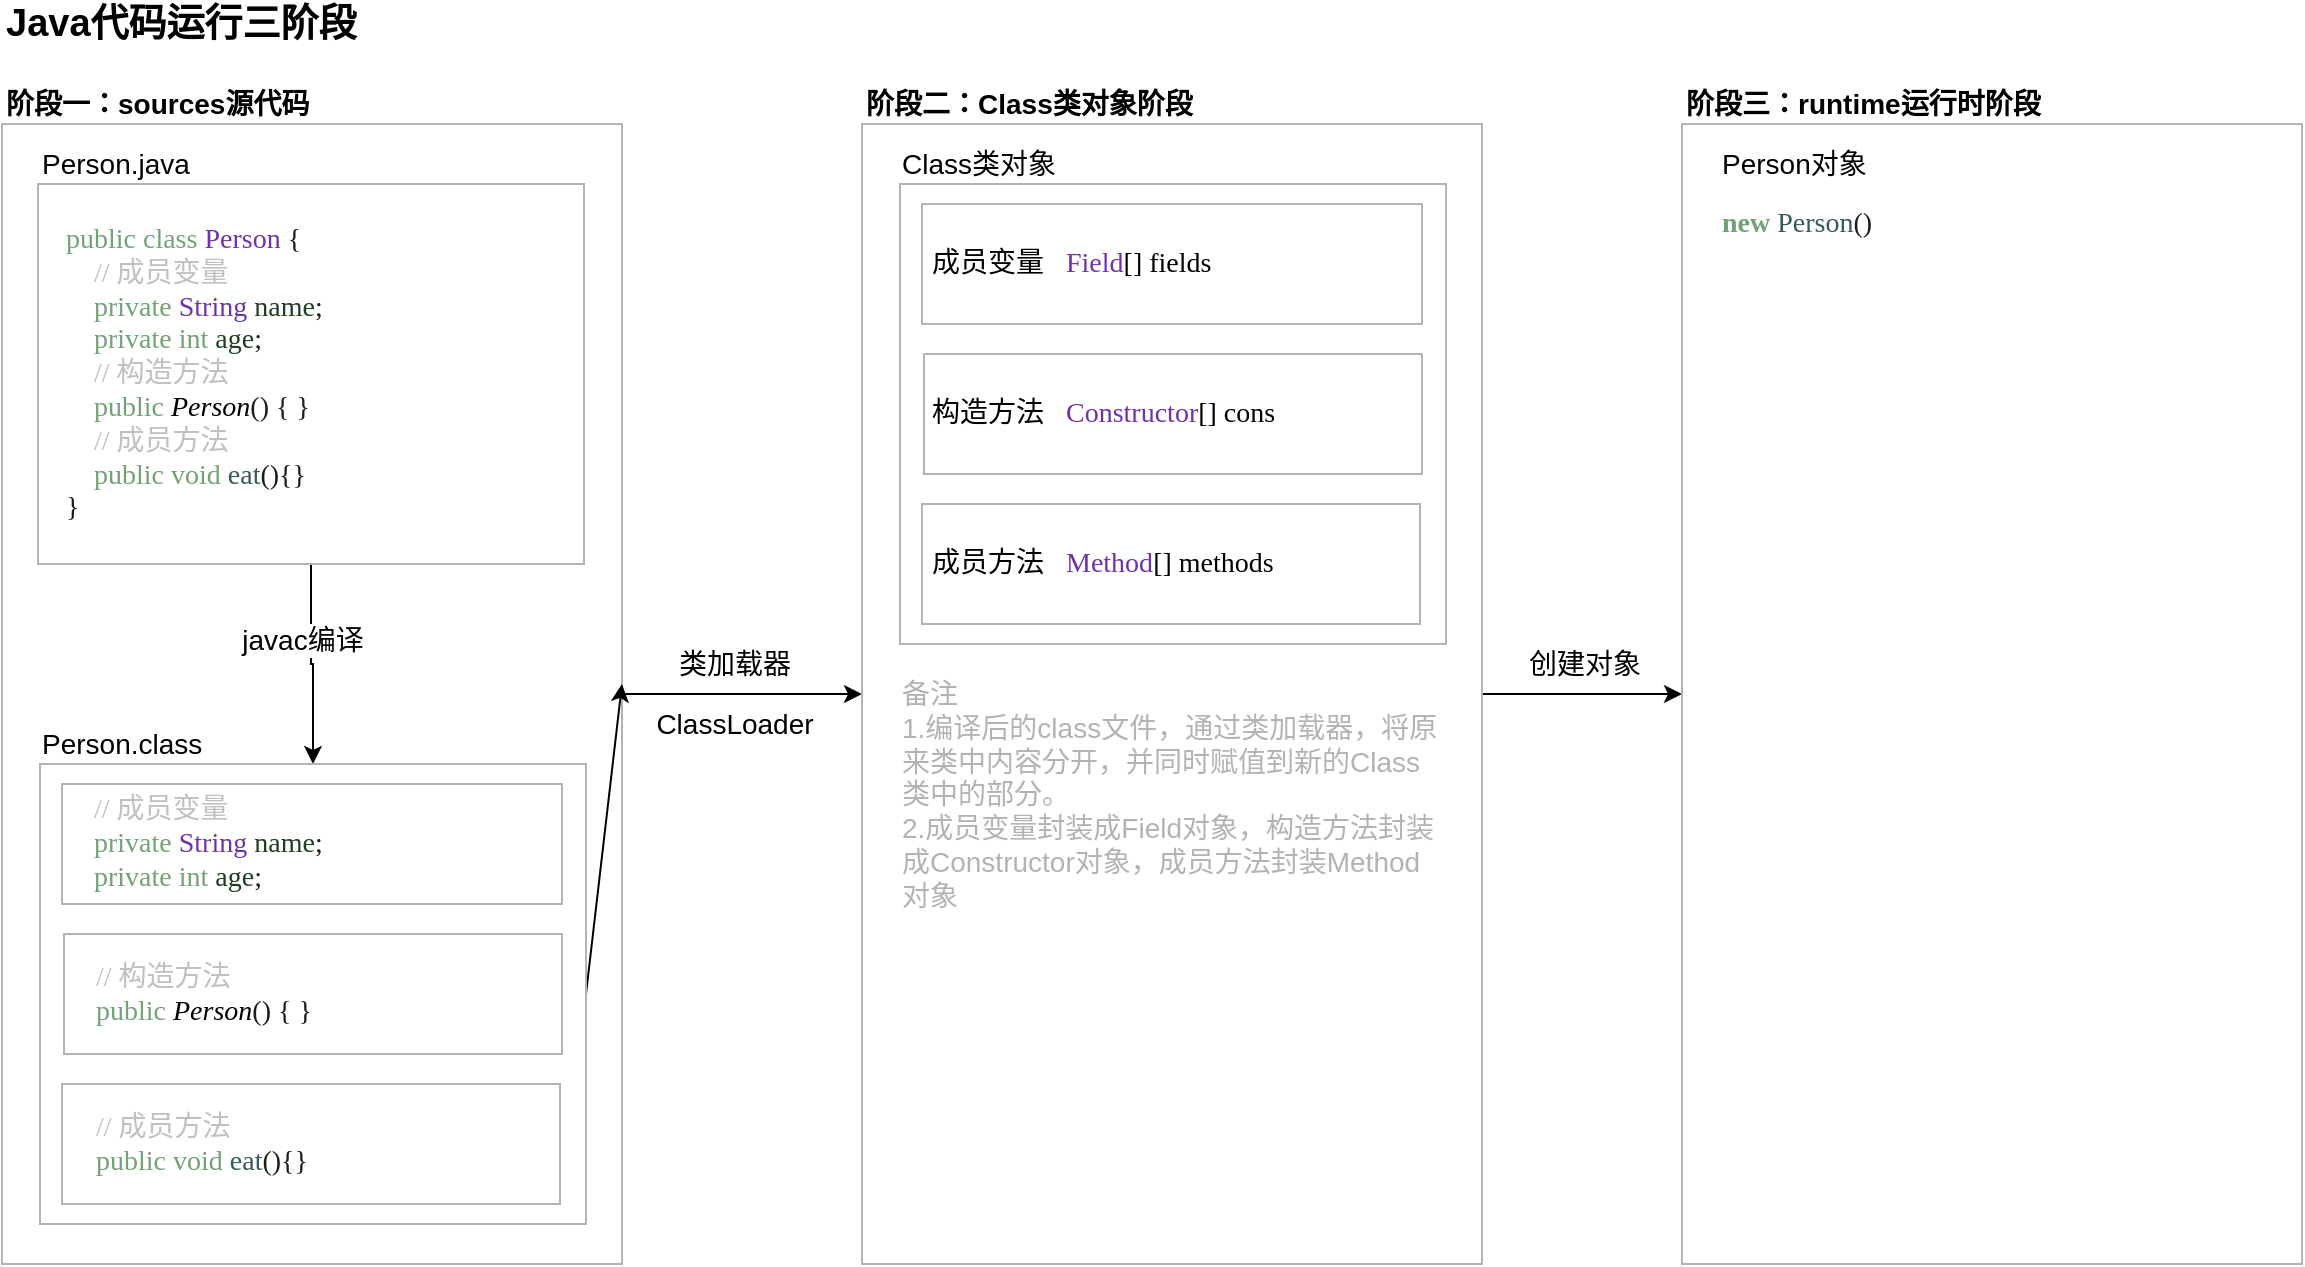<mxfile version="11.1.1" type="device"><diagram id="FZVu2wg9QMTPFfJLdTSy" name="第 1 页"><mxGraphModel dx="1106" dy="786" grid="1" gridSize="10" guides="1" tooltips="1" connect="1" arrows="1" fold="1" page="1" pageScale="1" pageWidth="827" pageHeight="1169" math="0" shadow="0"><root><mxCell id="0"/><mxCell id="1" parent="0"/><mxCell id="ngi_BOlg7ez8TXqF9BCR-2" value="Java代码运行三阶段" style="text;html=1;strokeColor=none;fillColor=none;align=left;verticalAlign=middle;whiteSpace=wrap;rounded=0;fontSize=19;fontStyle=1" vertex="1" parent="1"><mxGeometry x="20" y="20" width="190" height="20" as="geometry"/></mxCell><mxCell id="ngi_BOlg7ez8TXqF9BCR-29" style="edgeStyle=orthogonalEdgeStyle;rounded=0;orthogonalLoop=1;jettySize=auto;html=1;exitX=1;exitY=0.5;exitDx=0;exitDy=0;entryX=0;entryY=0.5;entryDx=0;entryDy=0;fontSize=14;" edge="1" parent="1" source="ngi_BOlg7ez8TXqF9BCR-3" target="ngi_BOlg7ez8TXqF9BCR-28"><mxGeometry relative="1" as="geometry"/></mxCell><mxCell id="ngi_BOlg7ez8TXqF9BCR-3" value="" style="rounded=0;whiteSpace=wrap;html=1;fontSize=19;align=left;strokeColor=#B3B3B3;" vertex="1" parent="1"><mxGeometry x="20" y="80" width="310" height="570" as="geometry"/></mxCell><mxCell id="ngi_BOlg7ez8TXqF9BCR-4" value="阶段一：sources源代码" style="text;html=1;strokeColor=none;fillColor=none;align=left;verticalAlign=middle;whiteSpace=wrap;rounded=0;fontSize=14;fontStyle=1" vertex="1" parent="1"><mxGeometry x="20" y="60" width="190" height="20" as="geometry"/></mxCell><mxCell id="ngi_BOlg7ez8TXqF9BCR-12" style="edgeStyle=orthogonalEdgeStyle;rounded=0;orthogonalLoop=1;jettySize=auto;html=1;exitX=0.5;exitY=1;exitDx=0;exitDy=0;fontSize=14;entryX=0.5;entryY=0;entryDx=0;entryDy=0;" edge="1" parent="1" source="ngi_BOlg7ez8TXqF9BCR-7" target="ngi_BOlg7ez8TXqF9BCR-15"><mxGeometry relative="1" as="geometry"/></mxCell><mxCell id="ngi_BOlg7ez8TXqF9BCR-13" value="javac编译" style="text;html=1;resizable=0;points=[];align=center;verticalAlign=middle;labelBackgroundColor=#ffffff;fontSize=14;" vertex="1" connectable="0" parent="ngi_BOlg7ez8TXqF9BCR-12"><mxGeometry y="6" relative="1" as="geometry"><mxPoint x="-5" y="-6" as="offset"/></mxGeometry></mxCell><mxCell id="ngi_BOlg7ez8TXqF9BCR-7" value="" style="rounded=0;whiteSpace=wrap;html=1;fontSize=19;align=left;strokeColor=#B3B3B3;" vertex="1" parent="1"><mxGeometry x="38" y="110" width="273" height="190" as="geometry"/></mxCell><mxCell id="ngi_BOlg7ez8TXqF9BCR-6" value="&lt;pre style=&quot;background-color: rgb(255 , 255 , 255) ; font-family: &amp;quot;menlo&amp;quot; ; font-size: 10.5pt&quot;&gt;&lt;span style=&quot;color: rgb(114 , 162 , 118)&quot;&gt;public class &lt;/span&gt;&lt;span style=&quot;color: #6f33a7&quot;&gt;Person &lt;/span&gt;&lt;span style=&quot;color: #1a1f16&quot;&gt;{&lt;br&gt;&lt;/span&gt;&lt;span style=&quot;color: #1a1f16&quot;&gt;    &lt;/span&gt;&lt;span style=&quot;color: #bdc2bf&quot;&gt;// 成员变量&lt;br&gt;&lt;/span&gt;&lt;span style=&quot;color: #bdc2bf&quot;&gt;    &lt;/span&gt;&lt;span style=&quot;color: rgb(114 , 162 , 118)&quot;&gt;private &lt;/span&gt;&lt;span style=&quot;color: #6f33a7&quot;&gt;String &lt;/span&gt;&lt;span style=&quot;color: #1e3f20&quot;&gt;name&lt;/span&gt;&lt;span style=&quot;color: #1a1f16&quot;&gt;;&lt;br&gt;&lt;/span&gt;&lt;span style=&quot;color: #1a1f16&quot;&gt;    &lt;/span&gt;&lt;span style=&quot;color: rgb(114 , 162 , 118)&quot;&gt;private int &lt;/span&gt;&lt;span style=&quot;color: #1e3f20&quot;&gt;age&lt;/span&gt;&lt;span style=&quot;color: #1a1f16&quot;&gt;;&lt;br&gt;&lt;/span&gt;&lt;span style=&quot;color: #1a1f16&quot;&gt;    &lt;/span&gt;&lt;span style=&quot;color: #bdc2bf&quot;&gt;// 构造方法&lt;br&gt;&lt;/span&gt;&lt;span style=&quot;color: #bdc2bf&quot;&gt;    &lt;/span&gt;&lt;span style=&quot;color: rgb(114 , 162 , 118)&quot;&gt;public &lt;/span&gt;&lt;span style=&quot;font-style: italic&quot;&gt;Person&lt;/span&gt;&lt;span style=&quot;color: #1a1f16&quot;&gt;() { }&lt;br&gt;&lt;/span&gt;&lt;span style=&quot;color: #1a1f16&quot;&gt;    &lt;/span&gt;&lt;span style=&quot;color: #bdc2bf&quot;&gt;// 成员方法&lt;br&gt;&lt;/span&gt;&lt;span style=&quot;color: #bdc2bf&quot;&gt;    &lt;/span&gt;&lt;span style=&quot;color: rgb(114 , 162 , 118)&quot;&gt;public void &lt;/span&gt;&lt;span style=&quot;color: #37595d&quot;&gt;eat&lt;/span&gt;&lt;span style=&quot;color: #1a1f16&quot;&gt;(){}&lt;br&gt;&lt;/span&gt;&lt;span style=&quot;color: #1a1f16&quot;&gt;}&lt;/span&gt;&lt;/pre&gt;" style="text;html=1;strokeColor=none;fillColor=none;align=left;verticalAlign=middle;whiteSpace=wrap;rounded=0;fontSize=14;fontStyle=0" vertex="1" parent="1"><mxGeometry x="50" y="120" width="250" height="170" as="geometry"/></mxCell><mxCell id="ngi_BOlg7ez8TXqF9BCR-8" value="Person.java" style="text;html=1;strokeColor=none;fillColor=none;align=left;verticalAlign=middle;whiteSpace=wrap;rounded=0;fontSize=14;fontStyle=0" vertex="1" parent="1"><mxGeometry x="38" y="90" width="190" height="20" as="geometry"/></mxCell><mxCell id="ngi_BOlg7ez8TXqF9BCR-11" value="Person.class" style="text;html=1;strokeColor=none;fillColor=none;align=left;verticalAlign=middle;whiteSpace=wrap;rounded=0;fontSize=14;fontStyle=0" vertex="1" parent="1"><mxGeometry x="38" y="380" width="102" height="20" as="geometry"/></mxCell><mxCell id="ngi_BOlg7ez8TXqF9BCR-36" style="rounded=0;orthogonalLoop=1;jettySize=auto;html=1;exitX=1;exitY=0.5;exitDx=0;exitDy=0;fontSize=14;" edge="1" parent="1" source="ngi_BOlg7ez8TXqF9BCR-15"><mxGeometry relative="1" as="geometry"><mxPoint x="330" y="360" as="targetPoint"/></mxGeometry></mxCell><mxCell id="ngi_BOlg7ez8TXqF9BCR-15" value="" style="rounded=0;whiteSpace=wrap;html=1;fontSize=19;align=left;strokeColor=#B3B3B3;" vertex="1" parent="1"><mxGeometry x="39" y="400" width="273" height="230" as="geometry"/></mxCell><mxCell id="ngi_BOlg7ez8TXqF9BCR-9" value="" style="rounded=0;whiteSpace=wrap;html=1;fontSize=19;align=left;strokeColor=#B3B3B3;" vertex="1" parent="1"><mxGeometry x="50" y="410" width="250" height="60" as="geometry"/></mxCell><mxCell id="ngi_BOlg7ez8TXqF9BCR-10" value="&lt;pre style=&quot;background-color: rgb(255 , 255 , 255) ; font-family: &amp;quot;menlo&amp;quot; ; font-size: 10.5pt&quot;&gt;&lt;span style=&quot;color: #bdc2bf&quot;&gt;    // 成员变量&lt;br&gt;&lt;/span&gt;&lt;span style=&quot;color: #bdc2bf&quot;&gt;    &lt;/span&gt;&lt;span style=&quot;color: rgb(114 , 162 , 118)&quot;&gt;private &lt;/span&gt;&lt;span style=&quot;color: #6f33a7&quot;&gt;String &lt;/span&gt;&lt;span style=&quot;color: #1e3f20&quot;&gt;name&lt;/span&gt;&lt;span style=&quot;color: #1a1f16&quot;&gt;;&lt;br&gt;&lt;/span&gt;&lt;span style=&quot;color: #1a1f16&quot;&gt;    &lt;/span&gt;&lt;span style=&quot;color: rgb(114 , 162 , 118)&quot;&gt;private int &lt;/span&gt;&lt;span style=&quot;color: #1e3f20&quot;&gt;age&lt;/span&gt;&lt;span style=&quot;color: #1a1f16&quot;&gt;;&lt;/span&gt;&lt;br&gt;&lt;/pre&gt;" style="text;html=1;strokeColor=none;fillColor=none;align=left;verticalAlign=middle;whiteSpace=wrap;rounded=0;fontSize=14;fontStyle=0" vertex="1" parent="1"><mxGeometry x="49.5" y="410" width="250" height="60" as="geometry"/></mxCell><mxCell id="ngi_BOlg7ez8TXqF9BCR-25" value="" style="rounded=0;whiteSpace=wrap;html=1;fontSize=19;align=left;strokeColor=#B3B3B3;" vertex="1" parent="1"><mxGeometry x="51" y="485" width="249" height="60" as="geometry"/></mxCell><mxCell id="ngi_BOlg7ez8TXqF9BCR-26" value="&lt;pre style=&quot;background-color: rgb(255 , 255 , 255) ; font-family: &amp;#34;menlo&amp;#34; ; font-size: 10.5pt&quot;&gt;&lt;span style=&quot;color: #1a1f16&quot;&gt;    &lt;/span&gt;&lt;span style=&quot;color: #bdc2bf&quot;&gt;// 构造方法&lt;br&gt;&lt;/span&gt;&lt;span style=&quot;color: #bdc2bf&quot;&gt;    &lt;/span&gt;&lt;span style=&quot;color: rgb(114 , 162 , 118)&quot;&gt;public &lt;/span&gt;&lt;span style=&quot;font-style: italic&quot;&gt;Person&lt;/span&gt;&lt;span style=&quot;color: #1a1f16&quot;&gt;() { }&lt;/span&gt;&lt;br&gt;&lt;/pre&gt;" style="text;html=1;strokeColor=none;fillColor=none;align=left;verticalAlign=middle;whiteSpace=wrap;rounded=0;fontSize=14;fontStyle=0" vertex="1" parent="1"><mxGeometry x="51" y="490" width="220" height="50" as="geometry"/></mxCell><mxCell id="ngi_BOlg7ez8TXqF9BCR-27" value="" style="rounded=0;whiteSpace=wrap;html=1;fontSize=19;align=left;strokeColor=#B3B3B3;" vertex="1" parent="1"><mxGeometry x="50" y="560" width="249" height="60" as="geometry"/></mxCell><mxCell id="ngi_BOlg7ez8TXqF9BCR-14" value="&lt;pre style=&quot;background-color: rgb(255 , 255 , 255) ; font-family: &amp;#34;menlo&amp;#34; ; font-size: 10.5pt&quot;&gt;&lt;span style=&quot;color: #1a1f16&quot;&gt;    &lt;/span&gt;&lt;span style=&quot;color: #bdc2bf&quot;&gt;// 成员方法&lt;br&gt;&lt;/span&gt;&lt;span style=&quot;color: #bdc2bf&quot;&gt;    &lt;/span&gt;&lt;span style=&quot;color: rgb(114 , 162 , 118)&quot;&gt;public void &lt;/span&gt;&lt;span style=&quot;color: #37595d&quot;&gt;eat&lt;/span&gt;&lt;span style=&quot;color: #1a1f16&quot;&gt;(){}&lt;/span&gt;&lt;br&gt;&lt;/pre&gt;" style="text;html=1;strokeColor=none;fillColor=none;align=left;verticalAlign=middle;whiteSpace=wrap;rounded=0;fontSize=14;fontStyle=0" vertex="1" parent="1"><mxGeometry x="51" y="570" width="249" height="40" as="geometry"/></mxCell><mxCell id="ngi_BOlg7ez8TXqF9BCR-72" style="edgeStyle=none;rounded=0;orthogonalLoop=1;jettySize=auto;html=1;exitX=1;exitY=0.5;exitDx=0;exitDy=0;entryX=0;entryY=0.5;entryDx=0;entryDy=0;fontSize=14;fontColor=#B3B3B3;" edge="1" parent="1" source="ngi_BOlg7ez8TXqF9BCR-28" target="ngi_BOlg7ez8TXqF9BCR-55"><mxGeometry relative="1" as="geometry"/></mxCell><mxCell id="ngi_BOlg7ez8TXqF9BCR-28" value="" style="rounded=0;whiteSpace=wrap;html=1;fontSize=19;align=left;strokeColor=#B3B3B3;" vertex="1" parent="1"><mxGeometry x="450" y="80" width="310" height="570" as="geometry"/></mxCell><mxCell id="ngi_BOlg7ez8TXqF9BCR-32" value="&lt;span style=&quot;white-space: nowrap; background-color: rgb(255, 255, 255);&quot;&gt;类加载器&lt;/span&gt;" style="text;html=1;strokeColor=none;fillColor=none;align=center;verticalAlign=middle;whiteSpace=wrap;rounded=0;fontSize=14;fontStyle=0" vertex="1" parent="1"><mxGeometry x="343" y="340" width="87" height="20" as="geometry"/></mxCell><mxCell id="ngi_BOlg7ez8TXqF9BCR-34" value="&lt;span style=&quot;white-space: nowrap; background-color: rgb(255, 255, 255);&quot;&gt;ClassLoader&lt;/span&gt;" style="text;html=1;strokeColor=none;fillColor=none;align=center;verticalAlign=middle;whiteSpace=wrap;rounded=0;fontSize=14;fontStyle=0" vertex="1" parent="1"><mxGeometry x="343" y="370" width="87" height="20" as="geometry"/></mxCell><mxCell id="ngi_BOlg7ez8TXqF9BCR-37" value="Class类对象" style="text;html=1;strokeColor=none;fillColor=none;align=left;verticalAlign=middle;whiteSpace=wrap;rounded=0;fontSize=14;fontStyle=0" vertex="1" parent="1"><mxGeometry x="468" y="90" width="102" height="20" as="geometry"/></mxCell><mxCell id="ngi_BOlg7ez8TXqF9BCR-38" value="" style="rounded=0;whiteSpace=wrap;html=1;fontSize=19;align=left;strokeColor=#B3B3B3;" vertex="1" parent="1"><mxGeometry x="469" y="110" width="273" height="230" as="geometry"/></mxCell><mxCell id="ngi_BOlg7ez8TXqF9BCR-39" value="" style="rounded=0;whiteSpace=wrap;html=1;fontSize=19;align=left;strokeColor=#B3B3B3;" vertex="1" parent="1"><mxGeometry x="480" y="120" width="250" height="60" as="geometry"/></mxCell><mxCell id="ngi_BOlg7ez8TXqF9BCR-40" value="&lt;pre style=&quot;background-color: rgb(255 , 255 , 255) ; font-family: &amp;#34;menlo&amp;#34; ; font-size: 10.5pt&quot;&gt;&lt;br&gt;&lt;/pre&gt;" style="text;html=1;strokeColor=none;fillColor=none;align=left;verticalAlign=middle;whiteSpace=wrap;rounded=0;fontSize=14;fontStyle=0" vertex="1" parent="1"><mxGeometry x="479.5" y="120" width="250" height="60" as="geometry"/></mxCell><mxCell id="ngi_BOlg7ez8TXqF9BCR-41" value="" style="rounded=0;whiteSpace=wrap;html=1;fontSize=19;align=left;strokeColor=#B3B3B3;" vertex="1" parent="1"><mxGeometry x="481" y="195" width="249" height="60" as="geometry"/></mxCell><mxCell id="ngi_BOlg7ez8TXqF9BCR-43" value="" style="rounded=0;whiteSpace=wrap;html=1;fontSize=19;align=left;strokeColor=#B3B3B3;" vertex="1" parent="1"><mxGeometry x="480" y="270" width="249" height="60" as="geometry"/></mxCell><mxCell id="ngi_BOlg7ez8TXqF9BCR-46" value="&lt;pre style=&quot;background-color: rgb(255 , 255 , 255) ; font-family: &amp;quot;menlo&amp;quot; ; font-size: 10.5pt&quot;&gt;&lt;font&gt;成员变量&lt;/font&gt;&lt;/pre&gt;" style="text;html=1;strokeColor=none;fillColor=none;align=left;verticalAlign=middle;whiteSpace=wrap;rounded=0;fontSize=14;fontStyle=0;fontColor=#000000;" vertex="1" parent="1"><mxGeometry x="483" y="140" width="67" height="20" as="geometry"/></mxCell><mxCell id="ngi_BOlg7ez8TXqF9BCR-48" value="&lt;pre style=&quot;background-color: rgb(255 , 255 , 255) ; font-family: &amp;#34;menlo&amp;#34; ; font-size: 10.5pt&quot;&gt;&lt;span style=&quot;color: #6f33a7&quot;&gt;Field&lt;/span&gt;[] fields&lt;/pre&gt;" style="text;html=1;strokeColor=none;fillColor=none;align=left;verticalAlign=middle;whiteSpace=wrap;rounded=0;fontSize=14;fontStyle=0" vertex="1" parent="1"><mxGeometry x="550" y="140" width="130" height="20" as="geometry"/></mxCell><mxCell id="ngi_BOlg7ez8TXqF9BCR-49" value="&lt;pre style=&quot;background-color: rgb(255 , 255 , 255) ; font-family: &amp;#34;menlo&amp;#34; ; font-size: 10.5pt&quot;&gt;&lt;font&gt;构造方法&lt;/font&gt;&lt;/pre&gt;" style="text;html=1;strokeColor=none;fillColor=none;align=left;verticalAlign=middle;whiteSpace=wrap;rounded=0;fontSize=14;fontStyle=0;fontColor=#000000;" vertex="1" parent="1"><mxGeometry x="483" y="215" width="67" height="20" as="geometry"/></mxCell><mxCell id="ngi_BOlg7ez8TXqF9BCR-50" value="&lt;pre style=&quot;background-color: rgb(255 , 255 , 255) ; font-family: &amp;#34;menlo&amp;#34; ; font-size: 10.5pt&quot;&gt;&lt;pre style=&quot;font-family: &amp;#34;menlo&amp;#34; ; font-size: 10.5pt&quot;&gt;&lt;pre style=&quot;font-family: &amp;#34;menlo&amp;#34; ; font-size: 10.5pt&quot;&gt;&lt;span style=&quot;color: #6f33a7&quot;&gt;Constructor&lt;/span&gt;[] cons&lt;/pre&gt;&lt;/pre&gt;&lt;/pre&gt;" style="text;html=1;strokeColor=none;fillColor=none;align=left;verticalAlign=middle;whiteSpace=wrap;rounded=0;fontSize=14;fontStyle=0;fontColor=#000000;" vertex="1" parent="1"><mxGeometry x="550" y="215" width="160" height="20" as="geometry"/></mxCell><mxCell id="ngi_BOlg7ez8TXqF9BCR-51" value="&lt;pre style=&quot;background-color: rgb(255 , 255 , 255) ; font-family: &amp;#34;menlo&amp;#34; ; font-size: 10.5pt&quot;&gt;&lt;pre style=&quot;font-family: &amp;#34;menlo&amp;#34; ; font-size: 10.5pt&quot;&gt;&lt;pre style=&quot;font-family: &amp;#34;menlo&amp;#34; ; font-size: 10.5pt&quot;&gt;&lt;pre style=&quot;font-family: &amp;#34;menlo&amp;#34; ; font-size: 10.5pt&quot;&gt;&lt;span style=&quot;color: #6f33a7&quot;&gt;Method&lt;/span&gt;[] methods&lt;/pre&gt;&lt;/pre&gt;&lt;/pre&gt;&lt;/pre&gt;" style="text;html=1;strokeColor=none;fillColor=none;align=left;verticalAlign=middle;whiteSpace=wrap;rounded=0;fontSize=14;fontStyle=0;fontColor=#000000;" vertex="1" parent="1"><mxGeometry x="550" y="290" width="160" height="20" as="geometry"/></mxCell><mxCell id="ngi_BOlg7ez8TXqF9BCR-52" value="&lt;pre style=&quot;background-color: rgb(255 , 255 , 255) ; font-family: &amp;#34;menlo&amp;#34; ; font-size: 10.5pt&quot;&gt;&lt;font&gt;成员方法&lt;/font&gt;&lt;/pre&gt;" style="text;html=1;strokeColor=none;fillColor=none;align=left;verticalAlign=middle;whiteSpace=wrap;rounded=0;fontSize=14;fontStyle=0;fontColor=#000000;" vertex="1" parent="1"><mxGeometry x="483" y="290" width="67" height="20" as="geometry"/></mxCell><mxCell id="ngi_BOlg7ez8TXqF9BCR-53" value="备注&lt;br&gt;1.编译后的class文件，通过类加载器，将原来类中内容分开，并同时赋值到新的Class类中的部分。&lt;br&gt;2.成员变量封装成Field对象，构造方法封装成Constructor对象，成员方法封装Method对象" style="text;html=1;strokeColor=none;fillColor=none;align=left;verticalAlign=top;whiteSpace=wrap;rounded=0;fontSize=14;fontStyle=0;fontColor=#B3B3B3;" vertex="1" parent="1"><mxGeometry x="468" y="350" width="272" height="120" as="geometry"/></mxCell><mxCell id="ngi_BOlg7ez8TXqF9BCR-54" value="阶段二：Class类对象阶段" style="text;html=1;strokeColor=none;fillColor=none;align=left;verticalAlign=middle;whiteSpace=wrap;rounded=0;fontSize=14;fontStyle=1" vertex="1" parent="1"><mxGeometry x="450" y="60" width="190" height="20" as="geometry"/></mxCell><mxCell id="ngi_BOlg7ez8TXqF9BCR-55" value="" style="rounded=0;whiteSpace=wrap;html=1;fontSize=19;align=left;strokeColor=#B3B3B3;" vertex="1" parent="1"><mxGeometry x="860" y="80" width="310" height="570" as="geometry"/></mxCell><mxCell id="ngi_BOlg7ez8TXqF9BCR-56" value="Person对象" style="text;html=1;strokeColor=none;fillColor=none;align=left;verticalAlign=middle;whiteSpace=wrap;rounded=0;fontSize=14;fontStyle=0" vertex="1" parent="1"><mxGeometry x="878" y="90" width="102" height="20" as="geometry"/></mxCell><mxCell id="ngi_BOlg7ez8TXqF9BCR-69" value="阶段三：runtime运行时阶段" style="text;html=1;strokeColor=none;fillColor=none;align=left;verticalAlign=middle;whiteSpace=wrap;rounded=0;fontSize=14;fontStyle=1" vertex="1" parent="1"><mxGeometry x="860" y="60" width="190" height="20" as="geometry"/></mxCell><mxCell id="ngi_BOlg7ez8TXqF9BCR-70" value="&lt;pre style=&quot;background-color: rgb(255 , 255 , 255) ; font-family: &amp;#34;menlo&amp;#34; ; font-size: 10.5pt&quot;&gt;&lt;span style=&quot;color: #72a276 ; font-weight: bold&quot;&gt;new &lt;/span&gt;&lt;span style=&quot;color: #37595d&quot;&gt;Person&lt;/span&gt;&lt;span style=&quot;color: #1a1f16&quot;&gt;()&lt;/span&gt;&lt;/pre&gt;" style="text;html=1;strokeColor=none;fillColor=none;align=left;verticalAlign=middle;whiteSpace=wrap;rounded=0;fontSize=14;fontStyle=0" vertex="1" parent="1"><mxGeometry x="878" y="120" width="102" height="20" as="geometry"/></mxCell><mxCell id="ngi_BOlg7ez8TXqF9BCR-73" value="&lt;span style=&quot;background-color: rgb(255 , 255 , 255)&quot;&gt;创建对象&lt;/span&gt;" style="text;html=1;strokeColor=none;fillColor=none;align=center;verticalAlign=middle;whiteSpace=wrap;rounded=0;fontSize=14;fontStyle=0" vertex="1" parent="1"><mxGeometry x="768" y="340" width="87" height="20" as="geometry"/></mxCell></root></mxGraphModel></diagram></mxfile>